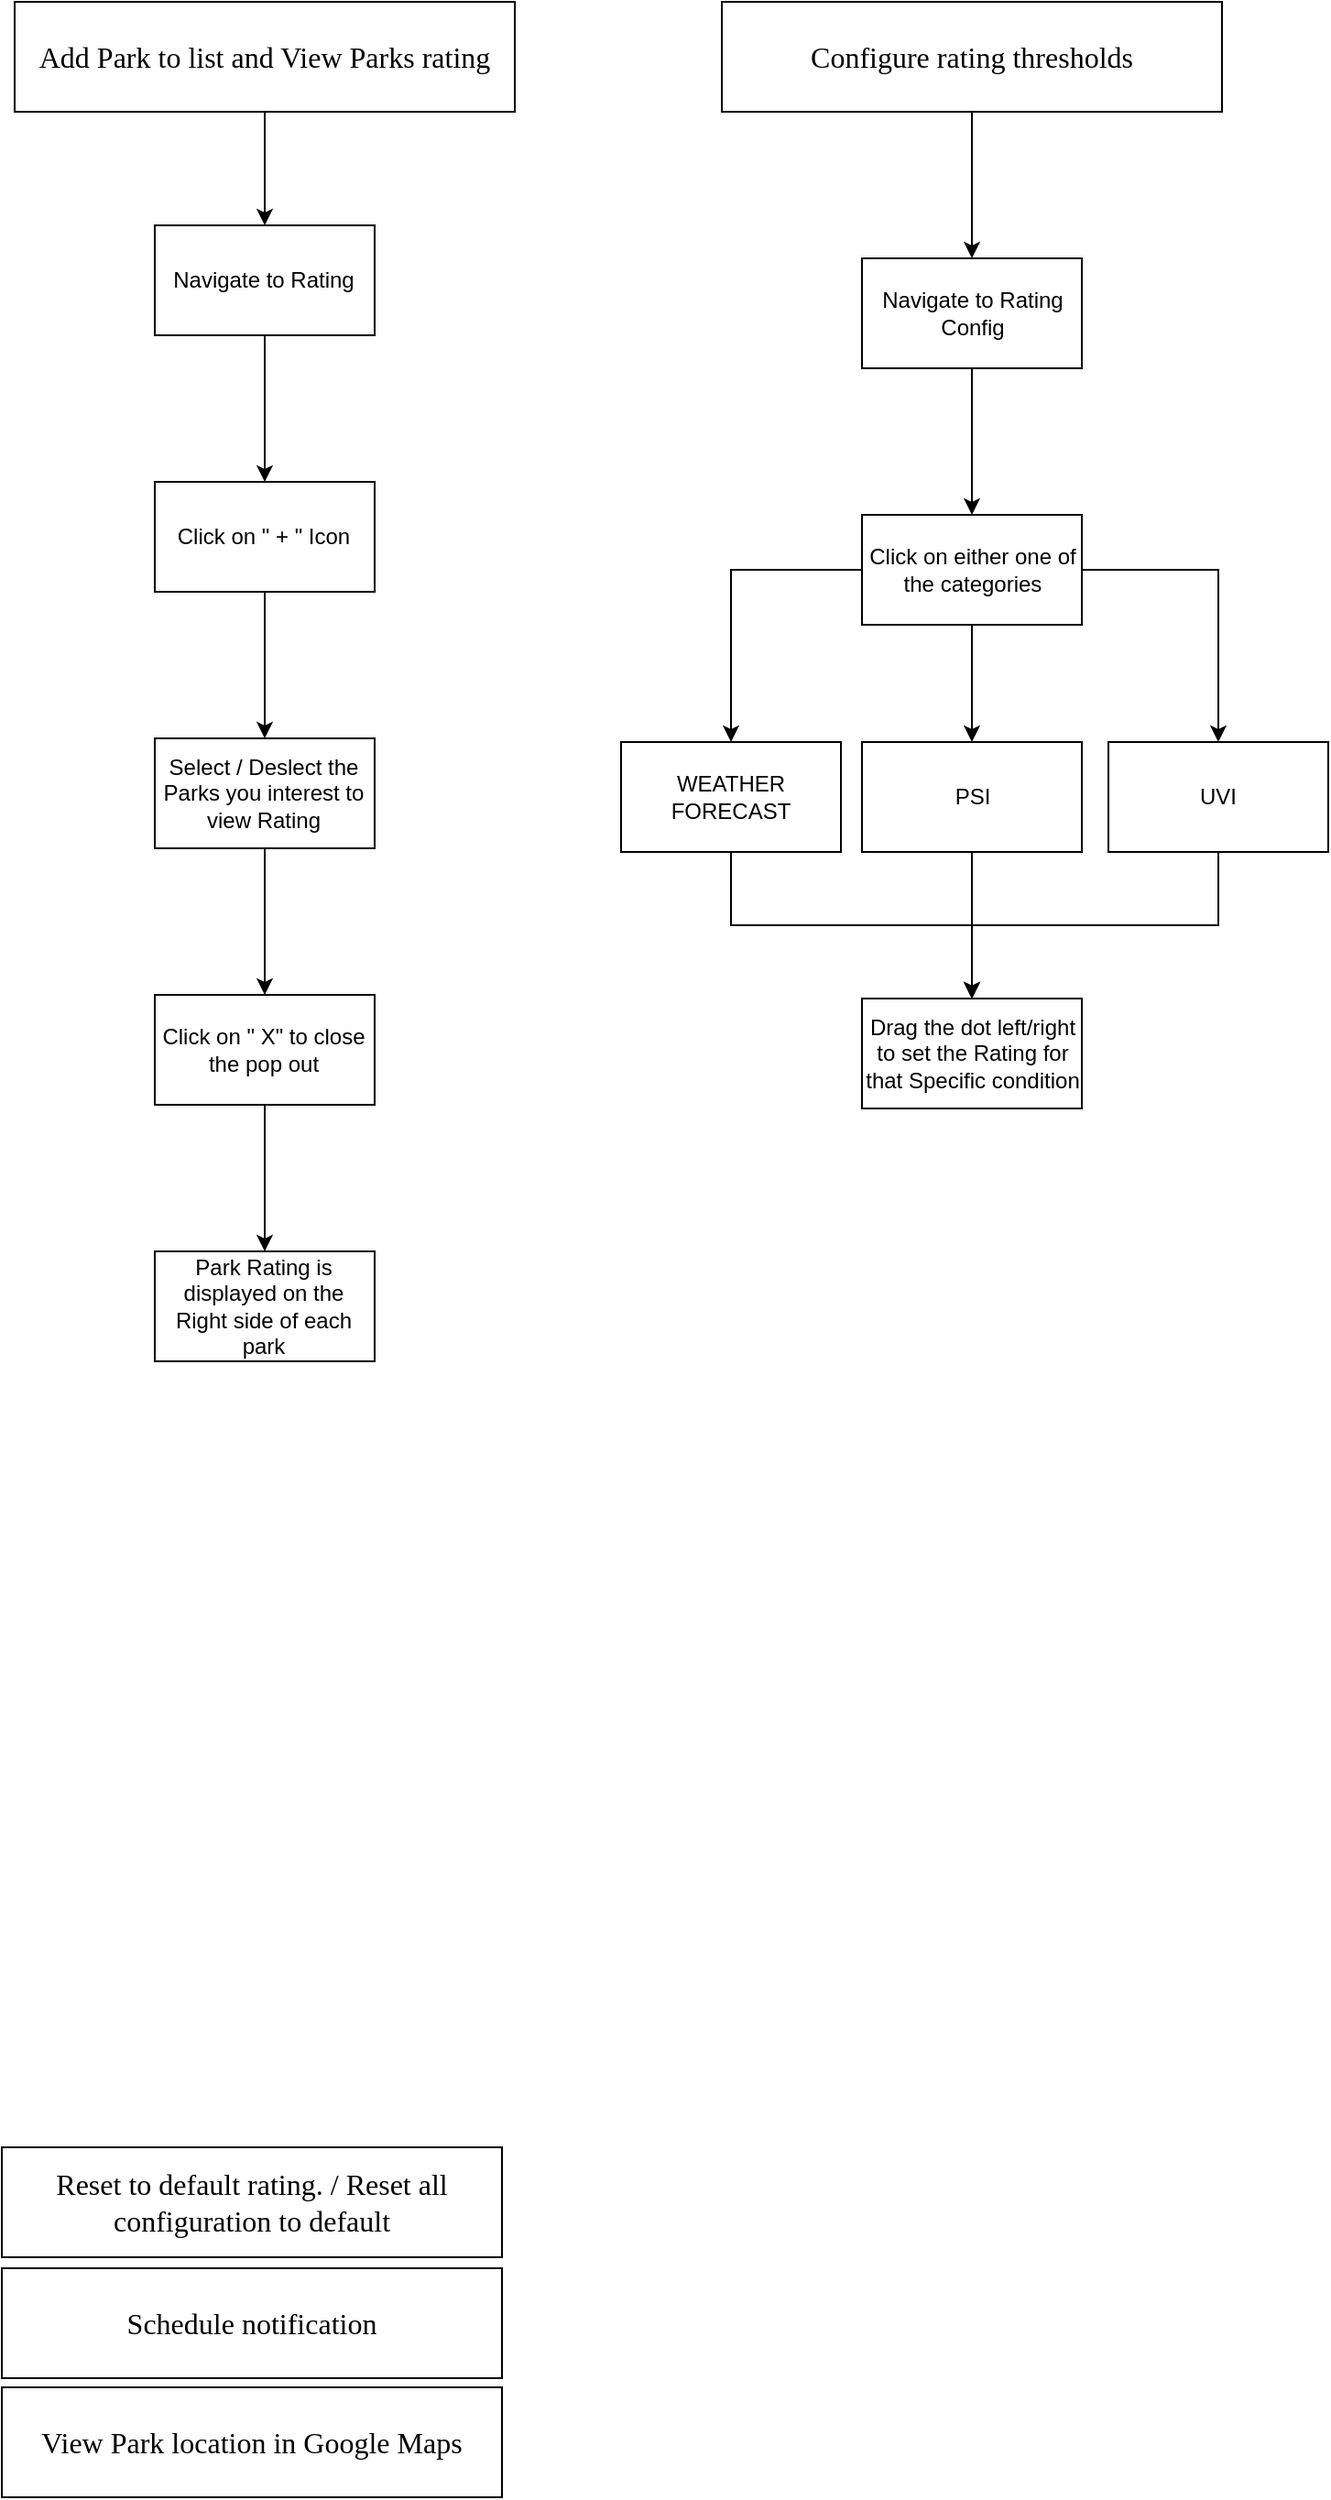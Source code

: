 <mxfile version="24.8.6">
  <diagram id="C5RBs43oDa-KdzZeNtuy" name="Page-1">
    <mxGraphModel grid="0" page="1" gridSize="10" guides="1" tooltips="1" connect="1" arrows="1" fold="1" pageScale="1" pageWidth="827" pageHeight="1169" math="0" shadow="0">
      <root>
        <mxCell id="WIyWlLk6GJQsqaUBKTNV-0" />
        <mxCell id="WIyWlLk6GJQsqaUBKTNV-1" parent="WIyWlLk6GJQsqaUBKTNV-0" />
        <mxCell id="rQ5jN7HeV7pxCDGi3HHd-1" style="edgeStyle=orthogonalEdgeStyle;rounded=0;orthogonalLoop=1;jettySize=auto;html=1;exitX=0.5;exitY=1;exitDx=0;exitDy=0;" edge="1" parent="WIyWlLk6GJQsqaUBKTNV-1" source="QaPCqH7PHZVK6sP4nEyc-0" target="rQ5jN7HeV7pxCDGi3HHd-2">
          <mxGeometry relative="1" as="geometry">
            <mxPoint x="169.857" y="129.857" as="targetPoint" />
          </mxGeometry>
        </mxCell>
        <mxCell id="QaPCqH7PHZVK6sP4nEyc-0" value="&lt;span id=&quot;docs-internal-guid-9d2fd4d1-7fff-10fc-8e14-6760496dac3f&quot;&gt;&lt;span style=&quot;font-size: 12pt; font-family: &amp;quot;Times New Roman&amp;quot;, serif; background-color: transparent; font-variant-numeric: normal; font-variant-east-asian: normal; font-variant-alternates: normal; font-variant-position: normal; font-variant-emoji: normal; vertical-align: baseline; white-space-collapse: preserve;&quot;&gt;Add Park to list and View Parks rating&lt;/span&gt;&lt;/span&gt;" style="rounded=0;whiteSpace=wrap;html=1;" vertex="1" parent="WIyWlLk6GJQsqaUBKTNV-1">
          <mxGeometry x="39" y="31" width="273" height="60" as="geometry" />
        </mxCell>
        <mxCell id="QaPCqH7PHZVK6sP4nEyc-1" value="&lt;span id=&quot;docs-internal-guid-9d2fd4d1-7fff-10fc-8e14-6760496dac3f&quot;&gt;&lt;span style=&quot;font-size: 12pt; font-family: &amp;quot;Times New Roman&amp;quot;, serif; background-color: transparent; font-variant-numeric: normal; font-variant-east-asian: normal; font-variant-alternates: normal; font-variant-position: normal; font-variant-emoji: normal; vertical-align: baseline; white-space-collapse: preserve;&quot;&gt;Reset to default rating. / Reset all configuration to default&lt;/span&gt;&lt;/span&gt;" style="rounded=0;whiteSpace=wrap;html=1;" vertex="1" parent="WIyWlLk6GJQsqaUBKTNV-1">
          <mxGeometry x="32" y="1202" width="273" height="60" as="geometry" />
        </mxCell>
        <mxCell id="rQ5jN7HeV7pxCDGi3HHd-12" value="" style="edgeStyle=orthogonalEdgeStyle;rounded=0;orthogonalLoop=1;jettySize=auto;html=1;" edge="1" parent="WIyWlLk6GJQsqaUBKTNV-1" source="QaPCqH7PHZVK6sP4nEyc-2" target="rQ5jN7HeV7pxCDGi3HHd-11">
          <mxGeometry relative="1" as="geometry" />
        </mxCell>
        <mxCell id="QaPCqH7PHZVK6sP4nEyc-2" value="&lt;span id=&quot;docs-internal-guid-9d2fd4d1-7fff-10fc-8e14-6760496dac3f&quot;&gt;&lt;span style=&quot;font-size: 12pt; font-family: &amp;quot;Times New Roman&amp;quot;, serif; background-color: transparent; font-variant-numeric: normal; font-variant-east-asian: normal; font-variant-alternates: normal; font-variant-position: normal; font-variant-emoji: normal; vertical-align: baseline; white-space-collapse: preserve;&quot;&gt;Configure rating thresholds&lt;/span&gt;&lt;/span&gt;" style="rounded=0;whiteSpace=wrap;html=1;" vertex="1" parent="WIyWlLk6GJQsqaUBKTNV-1">
          <mxGeometry x="425" y="31" width="273" height="60" as="geometry" />
        </mxCell>
        <mxCell id="QaPCqH7PHZVK6sP4nEyc-3" value="&lt;span id=&quot;docs-internal-guid-9d2fd4d1-7fff-10fc-8e14-6760496dac3f&quot;&gt;&lt;span style=&quot;font-size: 12pt; font-family: &amp;quot;Times New Roman&amp;quot;, serif; background-color: transparent; font-variant-numeric: normal; font-variant-east-asian: normal; font-variant-alternates: normal; font-variant-position: normal; font-variant-emoji: normal; vertical-align: baseline; white-space-collapse: preserve;&quot;&gt;Schedule notification&lt;/span&gt;&lt;/span&gt;" style="rounded=0;whiteSpace=wrap;html=1;" vertex="1" parent="WIyWlLk6GJQsqaUBKTNV-1">
          <mxGeometry x="32" y="1268" width="273" height="60" as="geometry" />
        </mxCell>
        <mxCell id="QaPCqH7PHZVK6sP4nEyc-4" value="&lt;span id=&quot;docs-internal-guid-9d2fd4d1-7fff-10fc-8e14-6760496dac3f&quot;&gt;&lt;span style=&quot;font-size: 12pt; font-family: &amp;quot;Times New Roman&amp;quot;, serif; background-color: transparent; font-variant-numeric: normal; font-variant-east-asian: normal; font-variant-alternates: normal; font-variant-position: normal; font-variant-emoji: normal; vertical-align: baseline; white-space-collapse: preserve;&quot;&gt;View Park location in Google Maps&lt;/span&gt;&lt;/span&gt;" style="rounded=0;whiteSpace=wrap;html=1;" vertex="1" parent="WIyWlLk6GJQsqaUBKTNV-1">
          <mxGeometry x="32" y="1333" width="273" height="60" as="geometry" />
        </mxCell>
        <mxCell id="rQ5jN7HeV7pxCDGi3HHd-4" value="" style="edgeStyle=orthogonalEdgeStyle;rounded=0;orthogonalLoop=1;jettySize=auto;html=1;" edge="1" parent="WIyWlLk6GJQsqaUBKTNV-1" source="rQ5jN7HeV7pxCDGi3HHd-2" target="rQ5jN7HeV7pxCDGi3HHd-3">
          <mxGeometry relative="1" as="geometry" />
        </mxCell>
        <mxCell id="rQ5jN7HeV7pxCDGi3HHd-2" value="Navigate to Rating" style="rounded=0;whiteSpace=wrap;html=1;" vertex="1" parent="WIyWlLk6GJQsqaUBKTNV-1">
          <mxGeometry x="115.497" y="152.997" width="120" height="60" as="geometry" />
        </mxCell>
        <mxCell id="rQ5jN7HeV7pxCDGi3HHd-6" value="" style="edgeStyle=orthogonalEdgeStyle;rounded=0;orthogonalLoop=1;jettySize=auto;html=1;" edge="1" parent="WIyWlLk6GJQsqaUBKTNV-1" source="rQ5jN7HeV7pxCDGi3HHd-3" target="rQ5jN7HeV7pxCDGi3HHd-5">
          <mxGeometry relative="1" as="geometry" />
        </mxCell>
        <mxCell id="rQ5jN7HeV7pxCDGi3HHd-3" value="Click on &quot; + &quot; Icon" style="whiteSpace=wrap;html=1;rounded=0;" vertex="1" parent="WIyWlLk6GJQsqaUBKTNV-1">
          <mxGeometry x="115.497" y="292.997" width="120" height="60" as="geometry" />
        </mxCell>
        <mxCell id="rQ5jN7HeV7pxCDGi3HHd-8" value="" style="edgeStyle=orthogonalEdgeStyle;rounded=0;orthogonalLoop=1;jettySize=auto;html=1;" edge="1" parent="WIyWlLk6GJQsqaUBKTNV-1" source="rQ5jN7HeV7pxCDGi3HHd-5" target="rQ5jN7HeV7pxCDGi3HHd-7">
          <mxGeometry relative="1" as="geometry" />
        </mxCell>
        <mxCell id="rQ5jN7HeV7pxCDGi3HHd-5" value="Select / Deslect the Parks you interest to view Rating" style="whiteSpace=wrap;html=1;rounded=0;" vertex="1" parent="WIyWlLk6GJQsqaUBKTNV-1">
          <mxGeometry x="115.497" y="432.997" width="120" height="60" as="geometry" />
        </mxCell>
        <mxCell id="rQ5jN7HeV7pxCDGi3HHd-10" value="" style="edgeStyle=orthogonalEdgeStyle;rounded=0;orthogonalLoop=1;jettySize=auto;html=1;" edge="1" parent="WIyWlLk6GJQsqaUBKTNV-1" source="rQ5jN7HeV7pxCDGi3HHd-7" target="rQ5jN7HeV7pxCDGi3HHd-9">
          <mxGeometry relative="1" as="geometry" />
        </mxCell>
        <mxCell id="rQ5jN7HeV7pxCDGi3HHd-7" value="Click on &quot; X&quot; to close the pop out" style="whiteSpace=wrap;html=1;rounded=0;" vertex="1" parent="WIyWlLk6GJQsqaUBKTNV-1">
          <mxGeometry x="115.497" y="572.997" width="120" height="60" as="geometry" />
        </mxCell>
        <mxCell id="rQ5jN7HeV7pxCDGi3HHd-9" value="Park Rating is displayed on the Right side of each park" style="whiteSpace=wrap;html=1;rounded=0;" vertex="1" parent="WIyWlLk6GJQsqaUBKTNV-1">
          <mxGeometry x="115.497" y="712.997" width="120" height="60" as="geometry" />
        </mxCell>
        <mxCell id="rQ5jN7HeV7pxCDGi3HHd-14" value="" style="edgeStyle=orthogonalEdgeStyle;rounded=0;orthogonalLoop=1;jettySize=auto;html=1;" edge="1" parent="WIyWlLk6GJQsqaUBKTNV-1" source="rQ5jN7HeV7pxCDGi3HHd-11" target="rQ5jN7HeV7pxCDGi3HHd-13">
          <mxGeometry relative="1" as="geometry" />
        </mxCell>
        <mxCell id="rQ5jN7HeV7pxCDGi3HHd-11" value="Navigate to Rating Config" style="whiteSpace=wrap;html=1;rounded=0;" vertex="1" parent="WIyWlLk6GJQsqaUBKTNV-1">
          <mxGeometry x="501.5" y="171" width="120" height="60" as="geometry" />
        </mxCell>
        <mxCell id="rQ5jN7HeV7pxCDGi3HHd-16" value="" style="edgeStyle=orthogonalEdgeStyle;rounded=0;orthogonalLoop=1;jettySize=auto;html=1;" edge="1" parent="WIyWlLk6GJQsqaUBKTNV-1" source="rQ5jN7HeV7pxCDGi3HHd-13" target="rQ5jN7HeV7pxCDGi3HHd-15">
          <mxGeometry relative="1" as="geometry" />
        </mxCell>
        <mxCell id="rQ5jN7HeV7pxCDGi3HHd-18" value="" style="edgeStyle=orthogonalEdgeStyle;rounded=0;orthogonalLoop=1;jettySize=auto;html=1;" edge="1" parent="WIyWlLk6GJQsqaUBKTNV-1" source="rQ5jN7HeV7pxCDGi3HHd-13" target="rQ5jN7HeV7pxCDGi3HHd-17">
          <mxGeometry relative="1" as="geometry" />
        </mxCell>
        <mxCell id="rQ5jN7HeV7pxCDGi3HHd-20" value="" style="edgeStyle=orthogonalEdgeStyle;rounded=0;orthogonalLoop=1;jettySize=auto;html=1;" edge="1" parent="WIyWlLk6GJQsqaUBKTNV-1" source="rQ5jN7HeV7pxCDGi3HHd-13" target="rQ5jN7HeV7pxCDGi3HHd-19">
          <mxGeometry relative="1" as="geometry" />
        </mxCell>
        <mxCell id="rQ5jN7HeV7pxCDGi3HHd-13" value="Click on either one of the categories" style="whiteSpace=wrap;html=1;rounded=0;" vertex="1" parent="WIyWlLk6GJQsqaUBKTNV-1">
          <mxGeometry x="501.5" y="311" width="120" height="60" as="geometry" />
        </mxCell>
        <mxCell id="rQ5jN7HeV7pxCDGi3HHd-23" style="edgeStyle=orthogonalEdgeStyle;rounded=0;orthogonalLoop=1;jettySize=auto;html=1;exitX=0.5;exitY=1;exitDx=0;exitDy=0;entryX=0.5;entryY=0;entryDx=0;entryDy=0;" edge="1" parent="WIyWlLk6GJQsqaUBKTNV-1" source="rQ5jN7HeV7pxCDGi3HHd-15" target="rQ5jN7HeV7pxCDGi3HHd-21">
          <mxGeometry relative="1" as="geometry" />
        </mxCell>
        <mxCell id="rQ5jN7HeV7pxCDGi3HHd-15" value="WEATHER FORECAST" style="whiteSpace=wrap;html=1;rounded=0;" vertex="1" parent="WIyWlLk6GJQsqaUBKTNV-1">
          <mxGeometry x="370" y="435" width="120" height="60" as="geometry" />
        </mxCell>
        <mxCell id="rQ5jN7HeV7pxCDGi3HHd-22" value="" style="edgeStyle=orthogonalEdgeStyle;rounded=0;orthogonalLoop=1;jettySize=auto;html=1;" edge="1" parent="WIyWlLk6GJQsqaUBKTNV-1" source="rQ5jN7HeV7pxCDGi3HHd-17" target="rQ5jN7HeV7pxCDGi3HHd-21">
          <mxGeometry relative="1" as="geometry" />
        </mxCell>
        <mxCell id="rQ5jN7HeV7pxCDGi3HHd-17" value="PSI" style="whiteSpace=wrap;html=1;rounded=0;" vertex="1" parent="WIyWlLk6GJQsqaUBKTNV-1">
          <mxGeometry x="501.5" y="435" width="120" height="60" as="geometry" />
        </mxCell>
        <mxCell id="rQ5jN7HeV7pxCDGi3HHd-25" style="edgeStyle=orthogonalEdgeStyle;rounded=0;orthogonalLoop=1;jettySize=auto;html=1;exitX=0.5;exitY=1;exitDx=0;exitDy=0;" edge="1" parent="WIyWlLk6GJQsqaUBKTNV-1" source="rQ5jN7HeV7pxCDGi3HHd-19" target="rQ5jN7HeV7pxCDGi3HHd-21">
          <mxGeometry relative="1" as="geometry" />
        </mxCell>
        <mxCell id="rQ5jN7HeV7pxCDGi3HHd-19" value="UVI" style="whiteSpace=wrap;html=1;rounded=0;" vertex="1" parent="WIyWlLk6GJQsqaUBKTNV-1">
          <mxGeometry x="636" y="435" width="120" height="60" as="geometry" />
        </mxCell>
        <mxCell id="rQ5jN7HeV7pxCDGi3HHd-21" value="Drag the dot left/right to set the Rating for that Specific condition" style="whiteSpace=wrap;html=1;rounded=0;" vertex="1" parent="WIyWlLk6GJQsqaUBKTNV-1">
          <mxGeometry x="501.5" y="575" width="120" height="60" as="geometry" />
        </mxCell>
      </root>
    </mxGraphModel>
  </diagram>
</mxfile>
